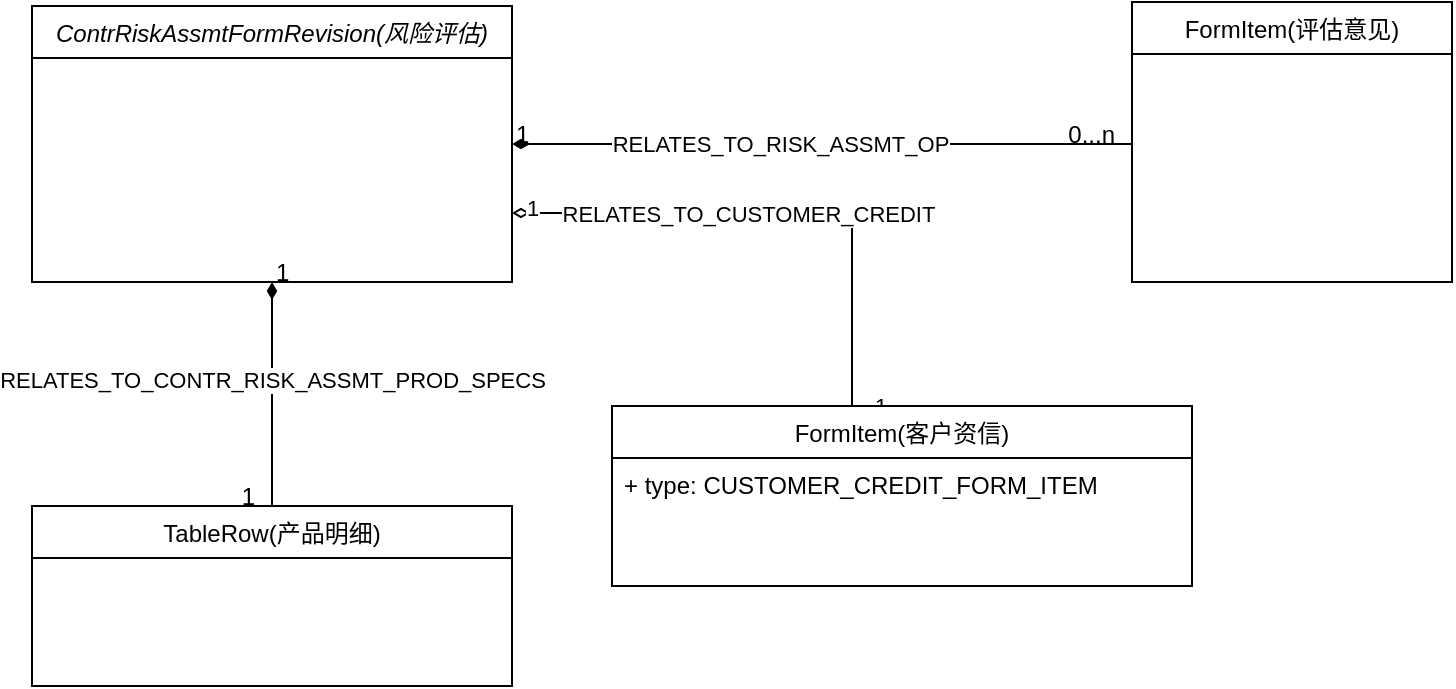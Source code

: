 <mxfile version="21.5.2" type="github">
  <diagram id="C5RBs43oDa-KdzZeNtuy" name="Page-1">
    <mxGraphModel dx="1195" dy="615" grid="1" gridSize="10" guides="1" tooltips="1" connect="1" arrows="1" fold="1" page="1" pageScale="1" pageWidth="827" pageHeight="1169" math="0" shadow="0">
      <root>
        <mxCell id="WIyWlLk6GJQsqaUBKTNV-0" />
        <mxCell id="WIyWlLk6GJQsqaUBKTNV-1" parent="WIyWlLk6GJQsqaUBKTNV-0" />
        <mxCell id="Nd2S6fEniX1Sn0ad-wuY-13" style="edgeStyle=orthogonalEdgeStyle;rounded=0;orthogonalLoop=1;jettySize=auto;html=1;exitX=1;exitY=0.75;exitDx=0;exitDy=0;entryX=0.5;entryY=0;entryDx=0;entryDy=0;endArrow=none;endFill=0;startArrow=diamondThin;startFill=0;" edge="1" parent="WIyWlLk6GJQsqaUBKTNV-1" source="zkfFHV4jXpPFQw0GAbJ--0" target="Nd2S6fEniX1Sn0ad-wuY-8">
          <mxGeometry relative="1" as="geometry">
            <Array as="points">
              <mxPoint x="480" y="224" />
            </Array>
          </mxGeometry>
        </mxCell>
        <mxCell id="Nd2S6fEniX1Sn0ad-wuY-14" value="1" style="edgeLabel;html=1;align=center;verticalAlign=middle;resizable=0;points=[];" vertex="1" connectable="0" parent="Nd2S6fEniX1Sn0ad-wuY-13">
          <mxGeometry x="0.921" relative="1" as="geometry">
            <mxPoint as="offset" />
          </mxGeometry>
        </mxCell>
        <mxCell id="Nd2S6fEniX1Sn0ad-wuY-16" value="1" style="edgeLabel;html=1;align=center;verticalAlign=middle;resizable=0;points=[];" vertex="1" connectable="0" parent="Nd2S6fEniX1Sn0ad-wuY-13">
          <mxGeometry x="-0.936" y="4" relative="1" as="geometry">
            <mxPoint y="1" as="offset" />
          </mxGeometry>
        </mxCell>
        <mxCell id="Nd2S6fEniX1Sn0ad-wuY-17" value="RELATES_TO_CUSTOMER_CREDIT" style="edgeLabel;html=1;align=center;verticalAlign=middle;resizable=0;points=[];" vertex="1" connectable="0" parent="Nd2S6fEniX1Sn0ad-wuY-13">
          <mxGeometry x="-0.193" relative="1" as="geometry">
            <mxPoint as="offset" />
          </mxGeometry>
        </mxCell>
        <mxCell id="zkfFHV4jXpPFQw0GAbJ--0" value="ContrRiskAssmtFormRevision(风险评估)" style="swimlane;fontStyle=2;align=center;verticalAlign=top;childLayout=stackLayout;horizontal=1;startSize=26;horizontalStack=0;resizeParent=1;resizeLast=0;collapsible=1;marginBottom=0;rounded=0;shadow=0;strokeWidth=1;" parent="WIyWlLk6GJQsqaUBKTNV-1" vertex="1">
          <mxGeometry x="70" y="120" width="240" height="138" as="geometry">
            <mxRectangle x="230" y="140" width="160" height="26" as="alternateBounds" />
          </mxGeometry>
        </mxCell>
        <mxCell id="zkfFHV4jXpPFQw0GAbJ--17" value="FormItem(评估意见)" style="swimlane;fontStyle=0;align=center;verticalAlign=top;childLayout=stackLayout;horizontal=1;startSize=26;horizontalStack=0;resizeParent=1;resizeLast=0;collapsible=1;marginBottom=0;rounded=0;shadow=0;strokeWidth=1;" parent="WIyWlLk6GJQsqaUBKTNV-1" vertex="1">
          <mxGeometry x="620" y="118" width="160" height="140" as="geometry">
            <mxRectangle x="550" y="140" width="160" height="26" as="alternateBounds" />
          </mxGeometry>
        </mxCell>
        <mxCell id="zkfFHV4jXpPFQw0GAbJ--26" value="" style="endArrow=none;shadow=0;strokeWidth=1;rounded=0;endFill=0;edgeStyle=elbowEdgeStyle;elbow=vertical;startArrow=diamondThin;startFill=1;" parent="WIyWlLk6GJQsqaUBKTNV-1" source="zkfFHV4jXpPFQw0GAbJ--0" target="zkfFHV4jXpPFQw0GAbJ--17" edge="1">
          <mxGeometry x="0.5" y="41" relative="1" as="geometry">
            <mxPoint x="380" y="192" as="sourcePoint" />
            <mxPoint x="540" y="192" as="targetPoint" />
            <mxPoint x="-40" y="32" as="offset" />
          </mxGeometry>
        </mxCell>
        <mxCell id="zkfFHV4jXpPFQw0GAbJ--27" value="1" style="resizable=0;align=left;verticalAlign=bottom;labelBackgroundColor=none;fontSize=12;" parent="zkfFHV4jXpPFQw0GAbJ--26" connectable="0" vertex="1">
          <mxGeometry x="-1" relative="1" as="geometry">
            <mxPoint y="4" as="offset" />
          </mxGeometry>
        </mxCell>
        <mxCell id="zkfFHV4jXpPFQw0GAbJ--28" value="0...n" style="resizable=0;align=right;verticalAlign=bottom;labelBackgroundColor=none;fontSize=12;" parent="zkfFHV4jXpPFQw0GAbJ--26" connectable="0" vertex="1">
          <mxGeometry x="1" relative="1" as="geometry">
            <mxPoint x="-7" y="4" as="offset" />
          </mxGeometry>
        </mxCell>
        <mxCell id="Nd2S6fEniX1Sn0ad-wuY-1" value="RELATES_TO_RISK_ASSMT_OP" style="edgeLabel;html=1;align=center;verticalAlign=middle;resizable=0;points=[];" vertex="1" connectable="0" parent="zkfFHV4jXpPFQw0GAbJ--26">
          <mxGeometry x="-0.137" relative="1" as="geometry">
            <mxPoint as="offset" />
          </mxGeometry>
        </mxCell>
        <mxCell id="Nd2S6fEniX1Sn0ad-wuY-2" value="TableRow(产品明细)" style="swimlane;fontStyle=0;align=center;verticalAlign=top;childLayout=stackLayout;horizontal=1;startSize=26;horizontalStack=0;resizeParent=1;resizeLast=0;collapsible=1;marginBottom=0;rounded=0;shadow=0;strokeWidth=1;" vertex="1" parent="WIyWlLk6GJQsqaUBKTNV-1">
          <mxGeometry x="70" y="370" width="240" height="90" as="geometry">
            <mxRectangle x="550" y="140" width="160" height="26" as="alternateBounds" />
          </mxGeometry>
        </mxCell>
        <mxCell id="Nd2S6fEniX1Sn0ad-wuY-4" value="" style="endArrow=none;shadow=0;strokeWidth=1;rounded=0;endFill=0;edgeStyle=elbowEdgeStyle;elbow=vertical;exitX=0.5;exitY=1;exitDx=0;exitDy=0;entryX=0.5;entryY=0;entryDx=0;entryDy=0;startArrow=diamondThin;startFill=1;" edge="1" parent="WIyWlLk6GJQsqaUBKTNV-1" source="zkfFHV4jXpPFQw0GAbJ--0" target="Nd2S6fEniX1Sn0ad-wuY-2">
          <mxGeometry x="0.5" y="41" relative="1" as="geometry">
            <mxPoint x="259" y="290" as="sourcePoint" />
            <mxPoint x="569" y="290" as="targetPoint" />
            <mxPoint x="-40" y="32" as="offset" />
          </mxGeometry>
        </mxCell>
        <mxCell id="Nd2S6fEniX1Sn0ad-wuY-5" value="1" style="resizable=0;align=left;verticalAlign=bottom;labelBackgroundColor=none;fontSize=12;" connectable="0" vertex="1" parent="Nd2S6fEniX1Sn0ad-wuY-4">
          <mxGeometry x="-1" relative="1" as="geometry">
            <mxPoint y="4" as="offset" />
          </mxGeometry>
        </mxCell>
        <mxCell id="Nd2S6fEniX1Sn0ad-wuY-6" value="1" style="resizable=0;align=right;verticalAlign=bottom;labelBackgroundColor=none;fontSize=12;" connectable="0" vertex="1" parent="Nd2S6fEniX1Sn0ad-wuY-4">
          <mxGeometry x="1" relative="1" as="geometry">
            <mxPoint x="-7" y="4" as="offset" />
          </mxGeometry>
        </mxCell>
        <mxCell id="Nd2S6fEniX1Sn0ad-wuY-7" value="RELATES_TO_CONTR_RISK_ASSMT_PROD_SPECS" style="edgeLabel;html=1;align=center;verticalAlign=middle;resizable=0;points=[];" vertex="1" connectable="0" parent="Nd2S6fEniX1Sn0ad-wuY-4">
          <mxGeometry x="-0.137" relative="1" as="geometry">
            <mxPoint as="offset" />
          </mxGeometry>
        </mxCell>
        <mxCell id="Nd2S6fEniX1Sn0ad-wuY-8" value="FormItem(客户资信)" style="swimlane;fontStyle=0;align=center;verticalAlign=top;childLayout=stackLayout;horizontal=1;startSize=26;horizontalStack=0;resizeParent=1;resizeLast=0;collapsible=1;marginBottom=0;rounded=0;shadow=0;strokeWidth=1;" vertex="1" parent="WIyWlLk6GJQsqaUBKTNV-1">
          <mxGeometry x="360" y="320" width="290" height="90" as="geometry">
            <mxRectangle x="550" y="140" width="160" height="26" as="alternateBounds" />
          </mxGeometry>
        </mxCell>
        <mxCell id="Nd2S6fEniX1Sn0ad-wuY-10" value="+&amp;nbsp;type&lt;span style=&quot;background-color: initial;&quot;&gt;: CUSTOMER_CREDIT_FORM_ITEM&lt;/span&gt;" style="text;strokeColor=none;fillColor=none;align=left;verticalAlign=top;spacingLeft=4;spacingRight=4;overflow=hidden;rotatable=0;points=[[0,0.5],[1,0.5]];portConstraint=eastwest;whiteSpace=wrap;html=1;" vertex="1" parent="Nd2S6fEniX1Sn0ad-wuY-8">
          <mxGeometry y="26" width="290" height="26" as="geometry" />
        </mxCell>
      </root>
    </mxGraphModel>
  </diagram>
</mxfile>
